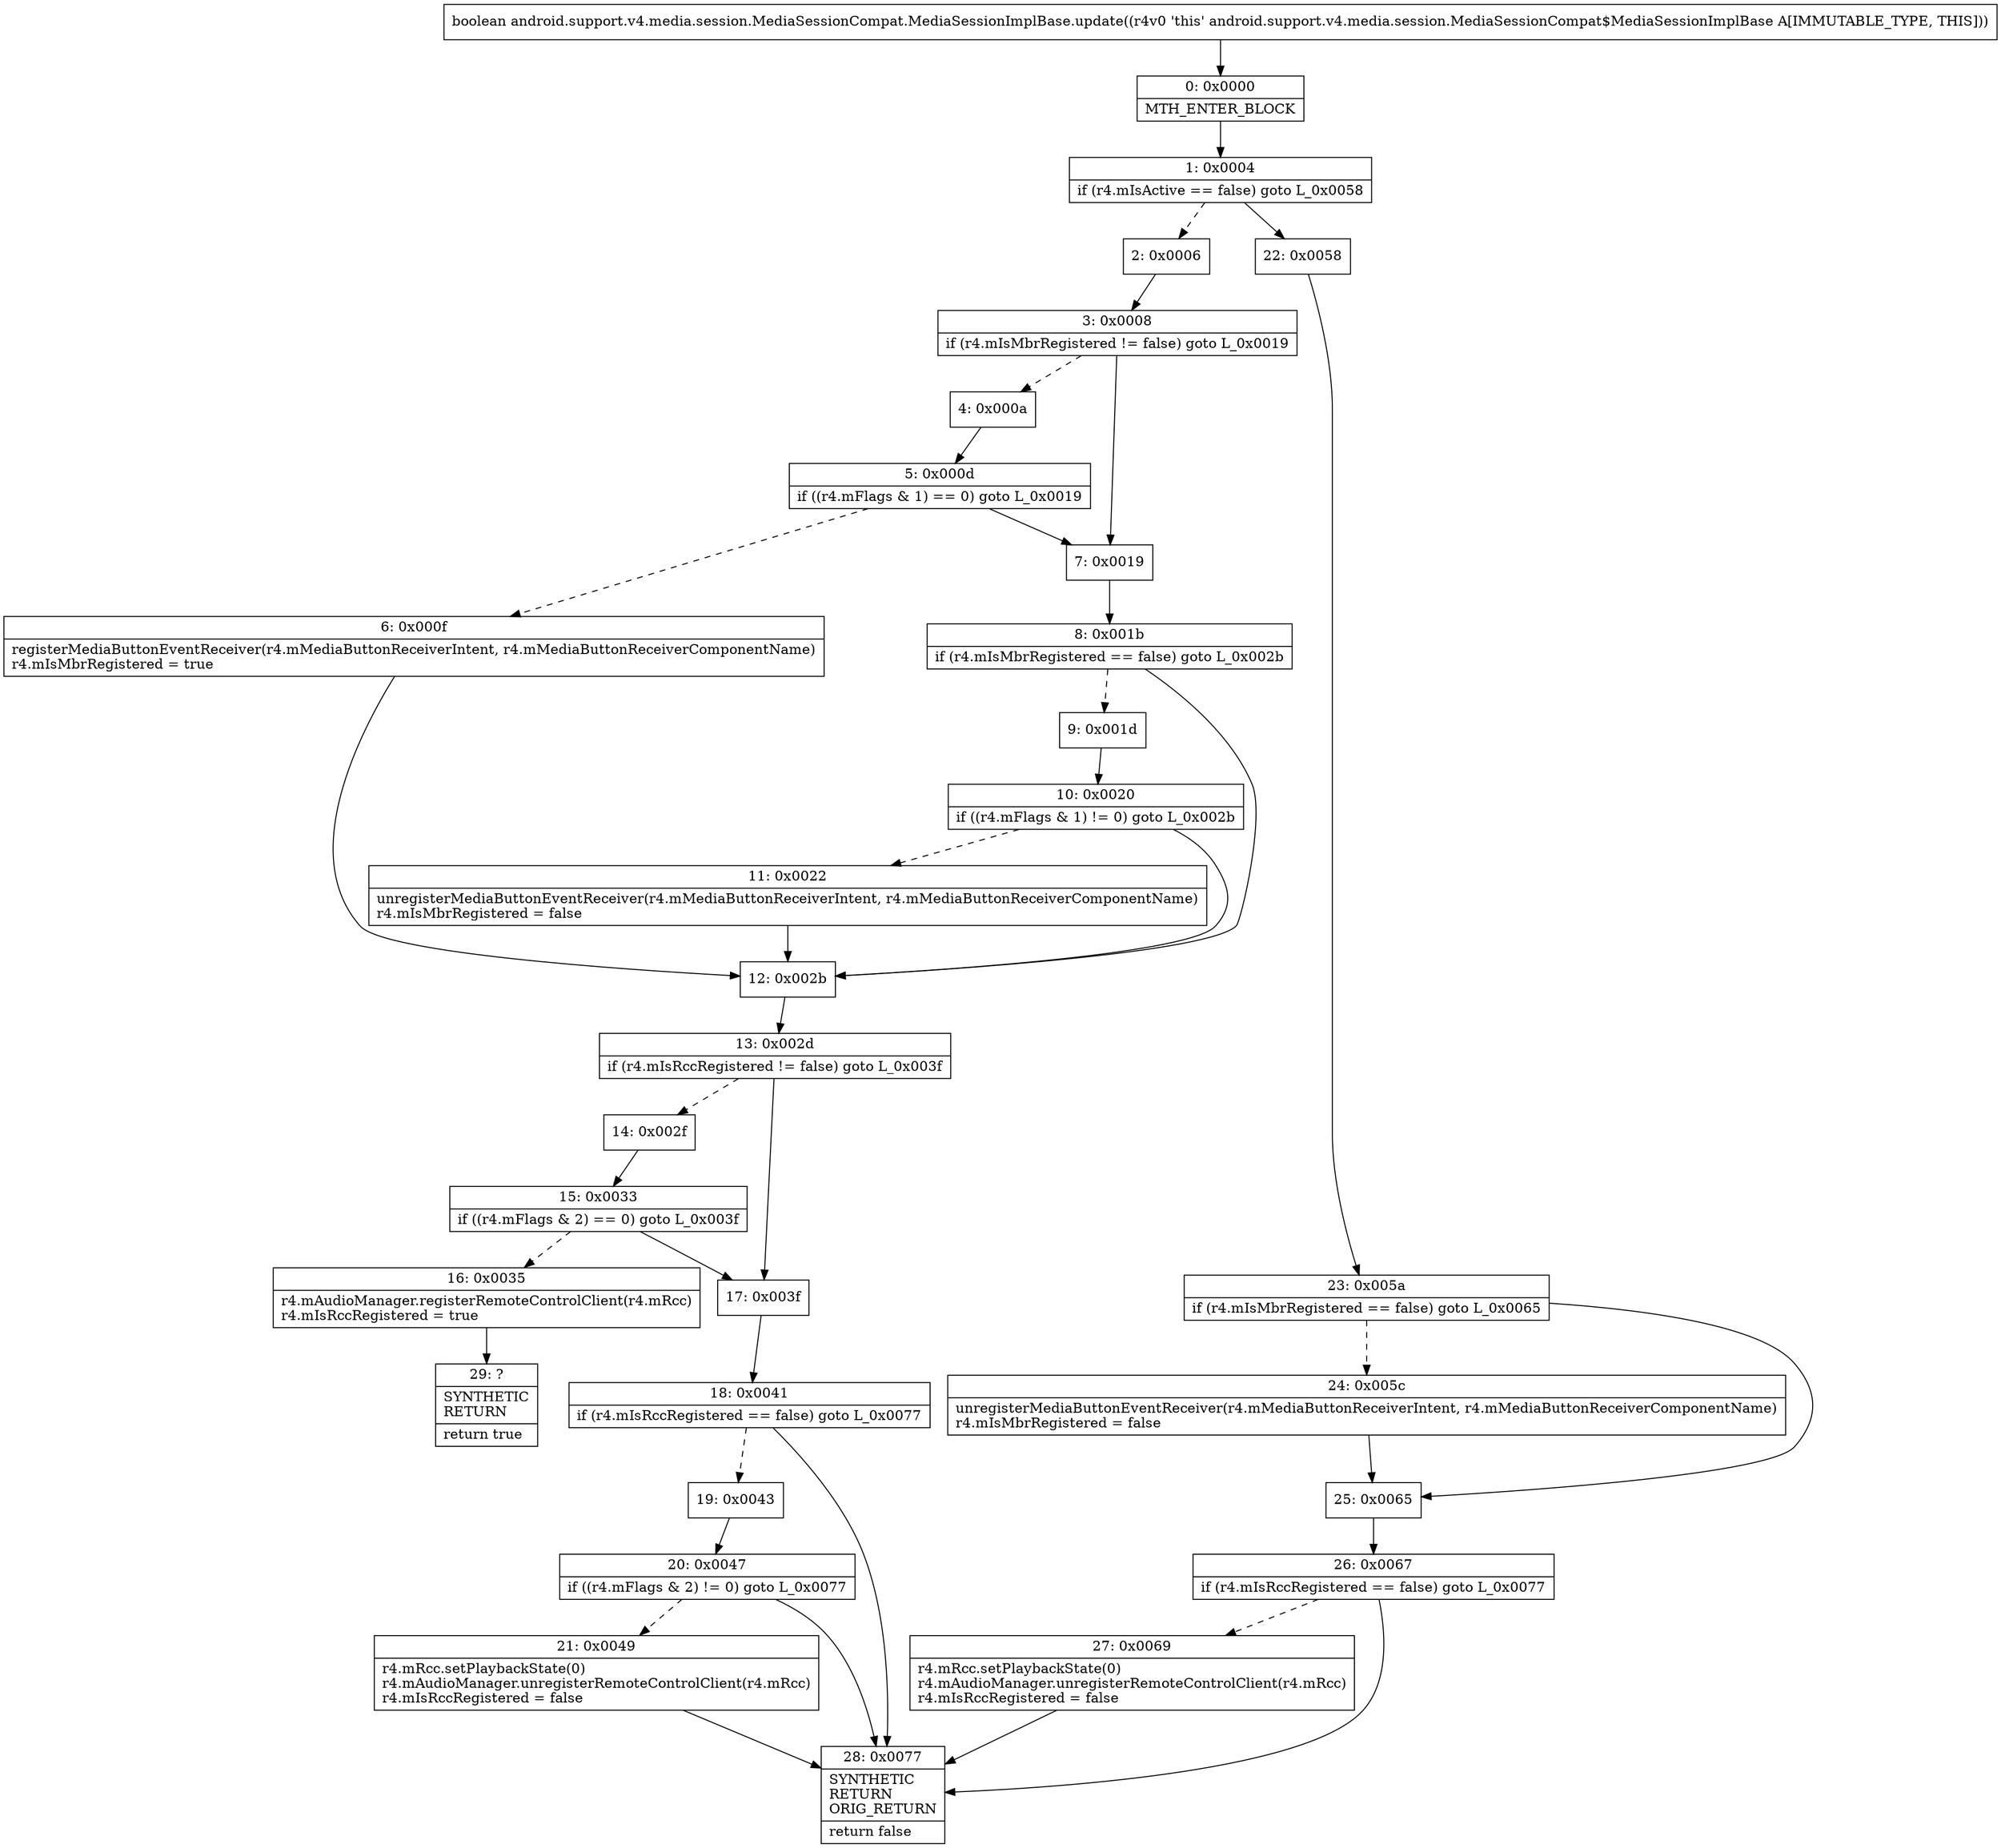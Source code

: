 digraph "CFG forandroid.support.v4.media.session.MediaSessionCompat.MediaSessionImplBase.update()Z" {
Node_0 [shape=record,label="{0\:\ 0x0000|MTH_ENTER_BLOCK\l}"];
Node_1 [shape=record,label="{1\:\ 0x0004|if (r4.mIsActive == false) goto L_0x0058\l}"];
Node_2 [shape=record,label="{2\:\ 0x0006}"];
Node_3 [shape=record,label="{3\:\ 0x0008|if (r4.mIsMbrRegistered != false) goto L_0x0019\l}"];
Node_4 [shape=record,label="{4\:\ 0x000a}"];
Node_5 [shape=record,label="{5\:\ 0x000d|if ((r4.mFlags & 1) == 0) goto L_0x0019\l}"];
Node_6 [shape=record,label="{6\:\ 0x000f|registerMediaButtonEventReceiver(r4.mMediaButtonReceiverIntent, r4.mMediaButtonReceiverComponentName)\lr4.mIsMbrRegistered = true\l}"];
Node_7 [shape=record,label="{7\:\ 0x0019}"];
Node_8 [shape=record,label="{8\:\ 0x001b|if (r4.mIsMbrRegistered == false) goto L_0x002b\l}"];
Node_9 [shape=record,label="{9\:\ 0x001d}"];
Node_10 [shape=record,label="{10\:\ 0x0020|if ((r4.mFlags & 1) != 0) goto L_0x002b\l}"];
Node_11 [shape=record,label="{11\:\ 0x0022|unregisterMediaButtonEventReceiver(r4.mMediaButtonReceiverIntent, r4.mMediaButtonReceiverComponentName)\lr4.mIsMbrRegistered = false\l}"];
Node_12 [shape=record,label="{12\:\ 0x002b}"];
Node_13 [shape=record,label="{13\:\ 0x002d|if (r4.mIsRccRegistered != false) goto L_0x003f\l}"];
Node_14 [shape=record,label="{14\:\ 0x002f}"];
Node_15 [shape=record,label="{15\:\ 0x0033|if ((r4.mFlags & 2) == 0) goto L_0x003f\l}"];
Node_16 [shape=record,label="{16\:\ 0x0035|r4.mAudioManager.registerRemoteControlClient(r4.mRcc)\lr4.mIsRccRegistered = true\l}"];
Node_17 [shape=record,label="{17\:\ 0x003f}"];
Node_18 [shape=record,label="{18\:\ 0x0041|if (r4.mIsRccRegistered == false) goto L_0x0077\l}"];
Node_19 [shape=record,label="{19\:\ 0x0043}"];
Node_20 [shape=record,label="{20\:\ 0x0047|if ((r4.mFlags & 2) != 0) goto L_0x0077\l}"];
Node_21 [shape=record,label="{21\:\ 0x0049|r4.mRcc.setPlaybackState(0)\lr4.mAudioManager.unregisterRemoteControlClient(r4.mRcc)\lr4.mIsRccRegistered = false\l}"];
Node_22 [shape=record,label="{22\:\ 0x0058}"];
Node_23 [shape=record,label="{23\:\ 0x005a|if (r4.mIsMbrRegistered == false) goto L_0x0065\l}"];
Node_24 [shape=record,label="{24\:\ 0x005c|unregisterMediaButtonEventReceiver(r4.mMediaButtonReceiverIntent, r4.mMediaButtonReceiverComponentName)\lr4.mIsMbrRegistered = false\l}"];
Node_25 [shape=record,label="{25\:\ 0x0065}"];
Node_26 [shape=record,label="{26\:\ 0x0067|if (r4.mIsRccRegistered == false) goto L_0x0077\l}"];
Node_27 [shape=record,label="{27\:\ 0x0069|r4.mRcc.setPlaybackState(0)\lr4.mAudioManager.unregisterRemoteControlClient(r4.mRcc)\lr4.mIsRccRegistered = false\l}"];
Node_28 [shape=record,label="{28\:\ 0x0077|SYNTHETIC\lRETURN\lORIG_RETURN\l|return false\l}"];
Node_29 [shape=record,label="{29\:\ ?|SYNTHETIC\lRETURN\l|return true\l}"];
MethodNode[shape=record,label="{boolean android.support.v4.media.session.MediaSessionCompat.MediaSessionImplBase.update((r4v0 'this' android.support.v4.media.session.MediaSessionCompat$MediaSessionImplBase A[IMMUTABLE_TYPE, THIS])) }"];
MethodNode -> Node_0;
Node_0 -> Node_1;
Node_1 -> Node_2[style=dashed];
Node_1 -> Node_22;
Node_2 -> Node_3;
Node_3 -> Node_4[style=dashed];
Node_3 -> Node_7;
Node_4 -> Node_5;
Node_5 -> Node_6[style=dashed];
Node_5 -> Node_7;
Node_6 -> Node_12;
Node_7 -> Node_8;
Node_8 -> Node_9[style=dashed];
Node_8 -> Node_12;
Node_9 -> Node_10;
Node_10 -> Node_11[style=dashed];
Node_10 -> Node_12;
Node_11 -> Node_12;
Node_12 -> Node_13;
Node_13 -> Node_14[style=dashed];
Node_13 -> Node_17;
Node_14 -> Node_15;
Node_15 -> Node_16[style=dashed];
Node_15 -> Node_17;
Node_16 -> Node_29;
Node_17 -> Node_18;
Node_18 -> Node_19[style=dashed];
Node_18 -> Node_28;
Node_19 -> Node_20;
Node_20 -> Node_21[style=dashed];
Node_20 -> Node_28;
Node_21 -> Node_28;
Node_22 -> Node_23;
Node_23 -> Node_24[style=dashed];
Node_23 -> Node_25;
Node_24 -> Node_25;
Node_25 -> Node_26;
Node_26 -> Node_27[style=dashed];
Node_26 -> Node_28;
Node_27 -> Node_28;
}

